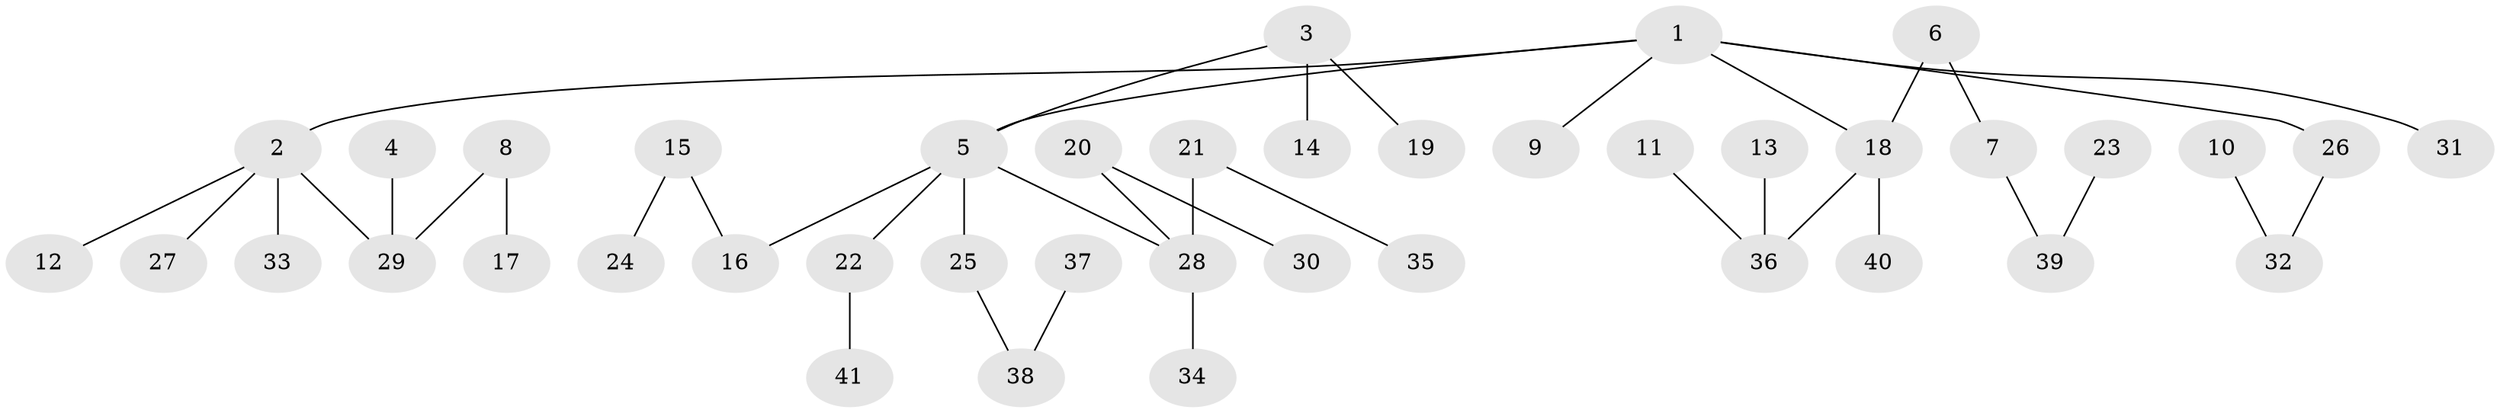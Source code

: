 // original degree distribution, {5: 0.037037037037037035, 4: 0.06172839506172839, 6: 0.012345679012345678, 1: 0.4567901234567901, 3: 0.14814814814814814, 2: 0.2839506172839506}
// Generated by graph-tools (version 1.1) at 2025/26/03/09/25 03:26:33]
// undirected, 41 vertices, 40 edges
graph export_dot {
graph [start="1"]
  node [color=gray90,style=filled];
  1;
  2;
  3;
  4;
  5;
  6;
  7;
  8;
  9;
  10;
  11;
  12;
  13;
  14;
  15;
  16;
  17;
  18;
  19;
  20;
  21;
  22;
  23;
  24;
  25;
  26;
  27;
  28;
  29;
  30;
  31;
  32;
  33;
  34;
  35;
  36;
  37;
  38;
  39;
  40;
  41;
  1 -- 2 [weight=1.0];
  1 -- 5 [weight=1.0];
  1 -- 9 [weight=1.0];
  1 -- 18 [weight=1.0];
  1 -- 26 [weight=1.0];
  1 -- 31 [weight=1.0];
  2 -- 12 [weight=1.0];
  2 -- 27 [weight=1.0];
  2 -- 29 [weight=1.0];
  2 -- 33 [weight=1.0];
  3 -- 5 [weight=1.0];
  3 -- 14 [weight=1.0];
  3 -- 19 [weight=1.0];
  4 -- 29 [weight=1.0];
  5 -- 16 [weight=1.0];
  5 -- 22 [weight=1.0];
  5 -- 25 [weight=1.0];
  5 -- 28 [weight=1.0];
  6 -- 7 [weight=1.0];
  6 -- 18 [weight=1.0];
  7 -- 39 [weight=1.0];
  8 -- 17 [weight=1.0];
  8 -- 29 [weight=1.0];
  10 -- 32 [weight=1.0];
  11 -- 36 [weight=1.0];
  13 -- 36 [weight=1.0];
  15 -- 16 [weight=1.0];
  15 -- 24 [weight=1.0];
  18 -- 36 [weight=1.0];
  18 -- 40 [weight=1.0];
  20 -- 28 [weight=1.0];
  20 -- 30 [weight=1.0];
  21 -- 28 [weight=1.0];
  21 -- 35 [weight=1.0];
  22 -- 41 [weight=1.0];
  23 -- 39 [weight=1.0];
  25 -- 38 [weight=1.0];
  26 -- 32 [weight=1.0];
  28 -- 34 [weight=1.0];
  37 -- 38 [weight=1.0];
}
